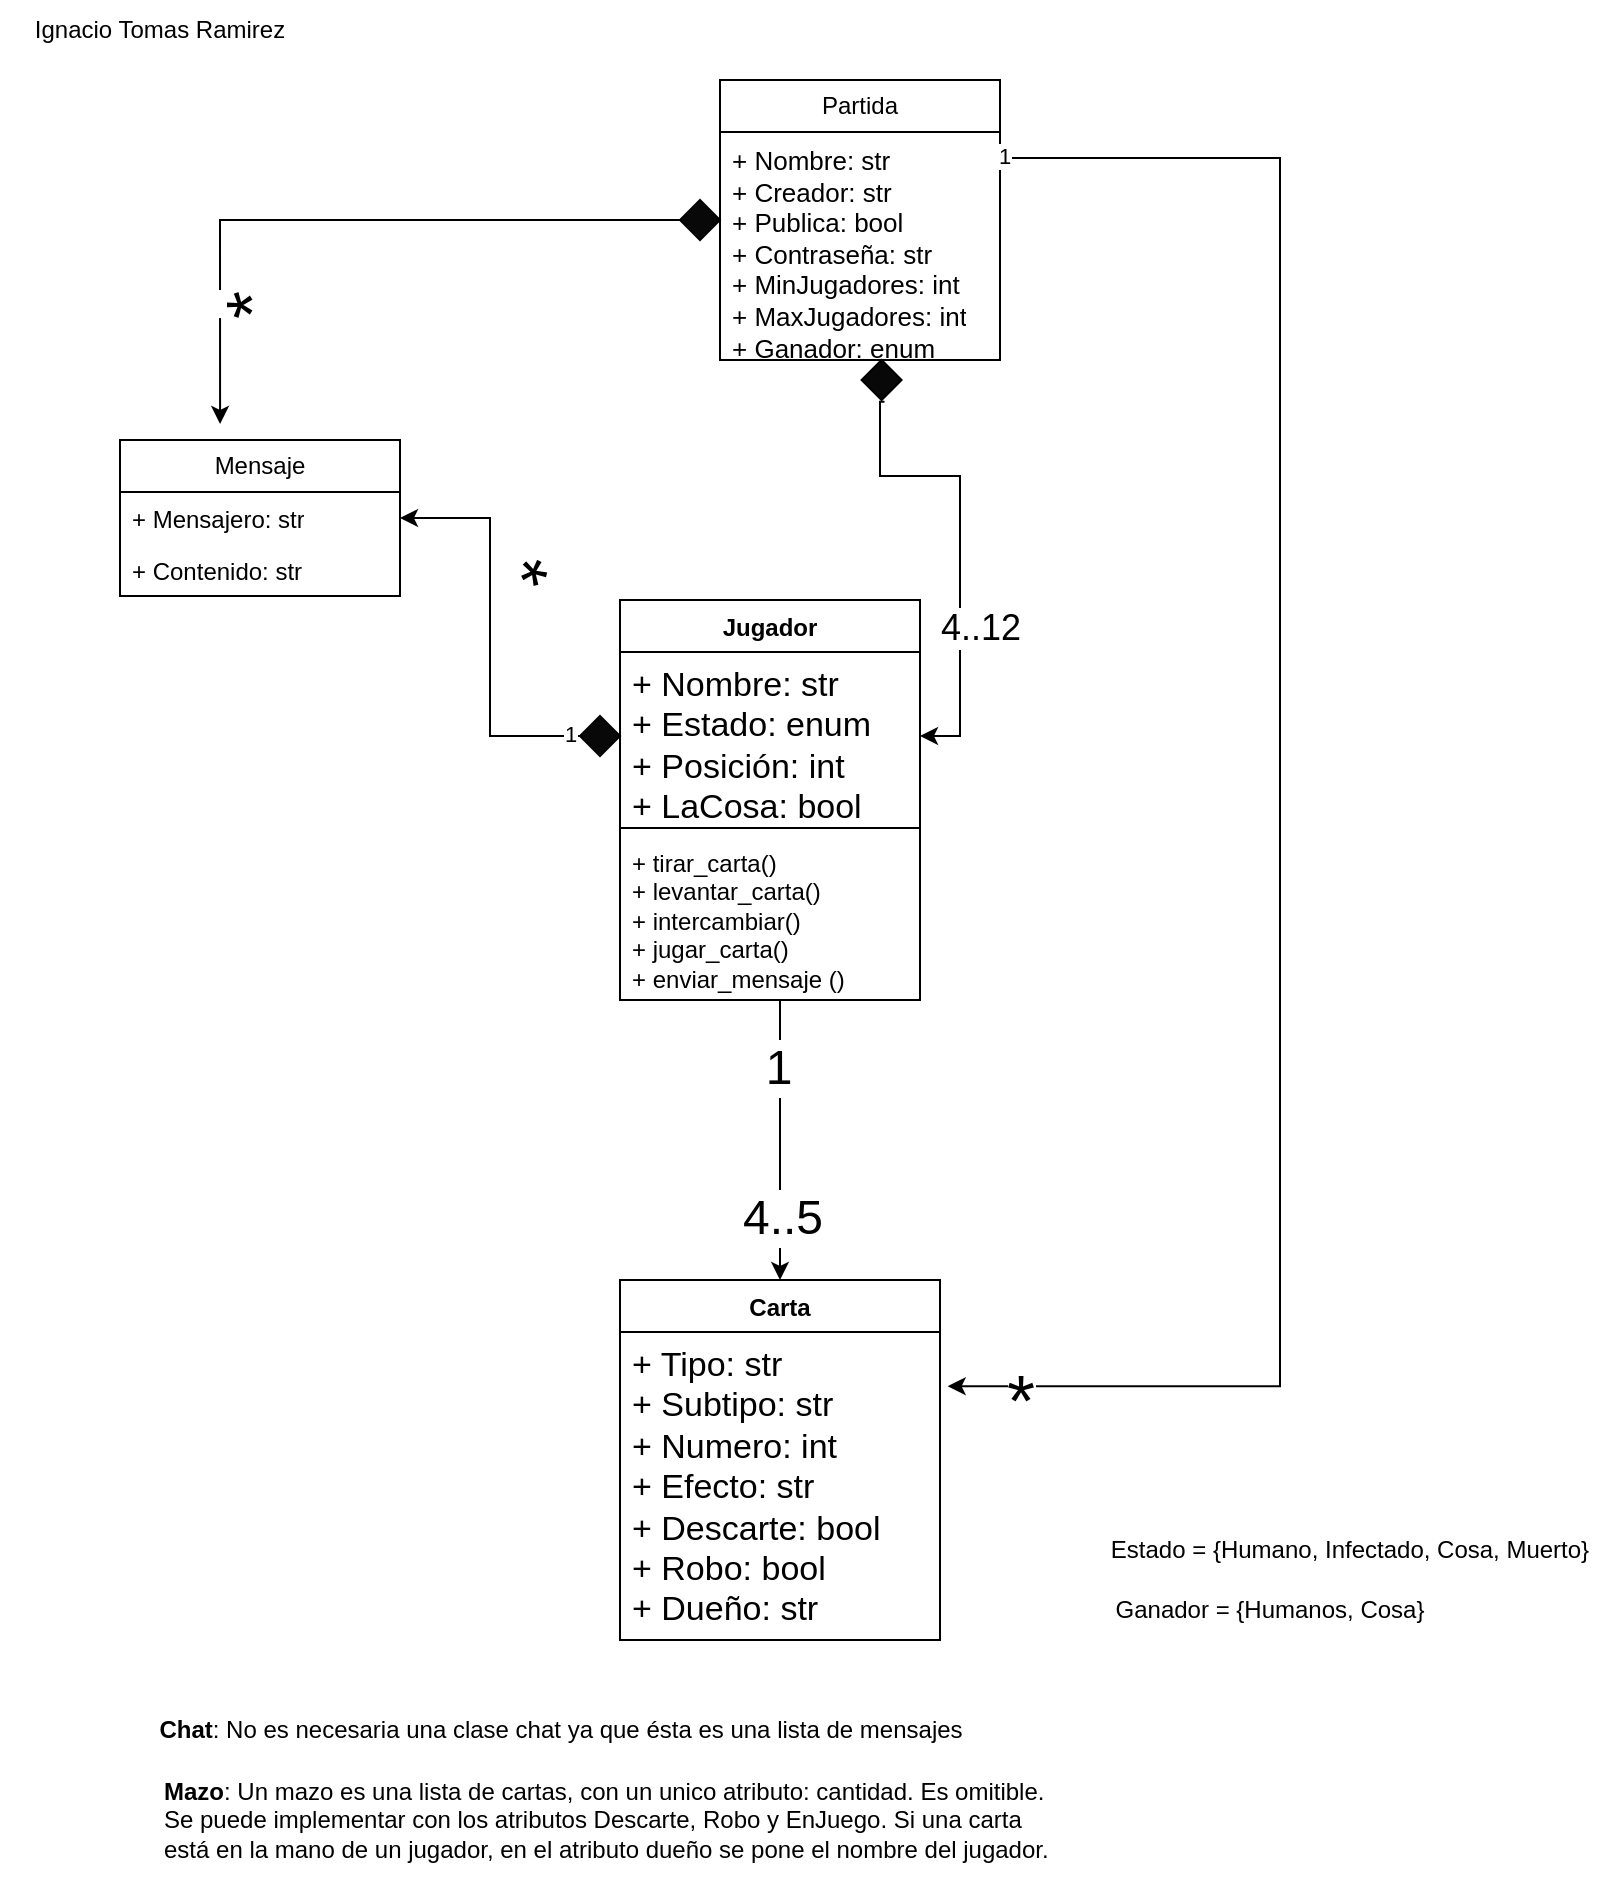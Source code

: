 <mxfile version="21.7.2" type="github">
  <diagram id="C5RBs43oDa-KdzZeNtuy" name="Page-1">
    <mxGraphModel dx="637" dy="351" grid="1" gridSize="10" guides="1" tooltips="1" connect="1" arrows="1" fold="1" page="1" pageScale="1" pageWidth="827" pageHeight="1169" math="0" shadow="0">
      <root>
        <mxCell id="WIyWlLk6GJQsqaUBKTNV-0" />
        <mxCell id="WIyWlLk6GJQsqaUBKTNV-1" parent="WIyWlLk6GJQsqaUBKTNV-0" />
        <mxCell id="aPA_8iuVSg-MkY8_S61d-0" style="edgeStyle=orthogonalEdgeStyle;rounded=0;orthogonalLoop=1;jettySize=auto;html=1;exitX=0.5;exitY=1;exitDx=0;exitDy=0;entryX=0.5;entryY=0;entryDx=0;entryDy=0;" parent="WIyWlLk6GJQsqaUBKTNV-1" source="uvzgt-2RuKVB-h7tKYLs-0" target="uvzgt-2RuKVB-h7tKYLs-4" edge="1">
          <mxGeometry relative="1" as="geometry">
            <Array as="points">
              <mxPoint x="390" y="500" />
            </Array>
          </mxGeometry>
        </mxCell>
        <mxCell id="aPA_8iuVSg-MkY8_S61d-1" value="&lt;font style=&quot;font-size: 24px;&quot;&gt;1&lt;/font&gt;" style="edgeLabel;html=1;align=center;verticalAlign=middle;resizable=0;points=[];" parent="aPA_8iuVSg-MkY8_S61d-0" vertex="1" connectable="0">
          <mxGeometry x="-0.791" y="-1" relative="1" as="geometry">
            <mxPoint y="24" as="offset" />
          </mxGeometry>
        </mxCell>
        <mxCell id="aPA_8iuVSg-MkY8_S61d-2" value="&lt;font style=&quot;font-size: 24px;&quot;&gt;4..5&lt;/font&gt;" style="edgeLabel;html=1;align=center;verticalAlign=middle;resizable=0;points=[];" parent="aPA_8iuVSg-MkY8_S61d-0" vertex="1" connectable="0">
          <mxGeometry x="0.754" y="1" relative="1" as="geometry">
            <mxPoint y="-13" as="offset" />
          </mxGeometry>
        </mxCell>
        <mxCell id="uvzgt-2RuKVB-h7tKYLs-0" value="Jugador" style="swimlane;fontStyle=1;align=center;verticalAlign=top;childLayout=stackLayout;horizontal=1;startSize=26;horizontalStack=0;resizeParent=1;resizeParentMax=0;resizeLast=0;collapsible=1;marginBottom=0;whiteSpace=wrap;html=1;" parent="WIyWlLk6GJQsqaUBKTNV-1" vertex="1">
          <mxGeometry x="310" y="300" width="150" height="200" as="geometry" />
        </mxCell>
        <mxCell id="uvzgt-2RuKVB-h7tKYLs-1" value="&lt;div style=&quot;font-size: 17px;&quot;&gt;&lt;font style=&quot;font-size: 17px;&quot;&gt;+ Nombre: str&lt;br&gt;&lt;/font&gt;&lt;/div&gt;&lt;div style=&quot;font-size: 17px;&quot;&gt;&lt;font style=&quot;font-size: 17px;&quot;&gt;+ Estado: enum&lt;br&gt;&lt;/font&gt;&lt;/div&gt;&lt;div style=&quot;font-size: 17px;&quot;&gt;&lt;font style=&quot;font-size: 17px;&quot;&gt;+ Posición: int&lt;br&gt;&lt;/font&gt;&lt;/div&gt;&lt;div style=&quot;font-size: 17px;&quot;&gt;&lt;font style=&quot;font-size: 17px;&quot;&gt;+ LaCosa: bool&lt;br&gt;&lt;/font&gt;&lt;/div&gt;" style="text;strokeColor=none;fillColor=none;align=left;verticalAlign=top;spacingLeft=4;spacingRight=4;overflow=hidden;rotatable=0;points=[[0,0.5],[1,0.5]];portConstraint=eastwest;whiteSpace=wrap;html=1;" parent="uvzgt-2RuKVB-h7tKYLs-0" vertex="1">
          <mxGeometry y="26" width="150" height="84" as="geometry" />
        </mxCell>
        <mxCell id="uvzgt-2RuKVB-h7tKYLs-2" value="" style="line;strokeWidth=1;fillColor=none;align=left;verticalAlign=middle;spacingTop=-1;spacingLeft=3;spacingRight=3;rotatable=0;labelPosition=right;points=[];portConstraint=eastwest;strokeColor=inherit;" parent="uvzgt-2RuKVB-h7tKYLs-0" vertex="1">
          <mxGeometry y="110" width="150" height="8" as="geometry" />
        </mxCell>
        <mxCell id="uvzgt-2RuKVB-h7tKYLs-3" value="&lt;div&gt;+ tirar_carta()&lt;/div&gt;&lt;div&gt;+ levantar_carta()&lt;br&gt;&lt;/div&gt;&lt;div&gt;+ intercambiar()&lt;br&gt;&lt;/div&gt;&lt;div&gt;+ jugar_carta()&lt;/div&gt;&lt;div&gt;+ enviar_mensaje ()&lt;br&gt;&lt;/div&gt;" style="text;strokeColor=none;fillColor=none;align=left;verticalAlign=top;spacingLeft=4;spacingRight=4;overflow=hidden;rotatable=0;points=[[0,0.5],[1,0.5]];portConstraint=eastwest;whiteSpace=wrap;html=1;" parent="uvzgt-2RuKVB-h7tKYLs-0" vertex="1">
          <mxGeometry y="118" width="150" height="82" as="geometry" />
        </mxCell>
        <mxCell id="uvzgt-2RuKVB-h7tKYLs-4" value="Carta" style="swimlane;fontStyle=1;align=center;verticalAlign=top;childLayout=stackLayout;horizontal=1;startSize=26;horizontalStack=0;resizeParent=1;resizeParentMax=0;resizeLast=0;collapsible=1;marginBottom=0;whiteSpace=wrap;html=1;" parent="WIyWlLk6GJQsqaUBKTNV-1" vertex="1">
          <mxGeometry x="310" y="640" width="160" height="180" as="geometry" />
        </mxCell>
        <mxCell id="uvzgt-2RuKVB-h7tKYLs-5" value="&lt;div style=&quot;font-size: 17px;&quot;&gt;&lt;font style=&quot;font-size: 17px;&quot;&gt;+ Tipo: str&lt;/font&gt;&lt;/div&gt;&lt;div style=&quot;font-size: 17px;&quot;&gt;&lt;font style=&quot;font-size: 17px;&quot;&gt;+ Subtipo: str&lt;br&gt;&lt;/font&gt;&lt;/div&gt;&lt;div style=&quot;font-size: 17px;&quot;&gt;&lt;font style=&quot;font-size: 17px;&quot;&gt;+ Numero: int&lt;br&gt;&lt;/font&gt;&lt;/div&gt;&lt;div style=&quot;font-size: 17px;&quot;&gt;&lt;font style=&quot;font-size: 17px;&quot;&gt;+ Efecto: str&lt;br&gt;&lt;/font&gt;&lt;/div&gt;&lt;div style=&quot;font-size: 17px;&quot;&gt;&lt;font style=&quot;font-size: 17px;&quot;&gt;+ Descarte: bool&lt;/font&gt;&lt;/div&gt;&lt;div style=&quot;font-size: 17px;&quot;&gt;&lt;font style=&quot;font-size: 17px;&quot;&gt;+ Robo: bool&lt;br&gt;&lt;/font&gt;&lt;/div&gt;&lt;div style=&quot;font-size: 17px;&quot;&gt;&lt;font style=&quot;font-size: 17px;&quot;&gt;+ Dueño: str&lt;br&gt;&lt;/font&gt;&lt;/div&gt;" style="text;strokeColor=none;fillColor=none;align=left;verticalAlign=top;spacingLeft=4;spacingRight=4;overflow=hidden;rotatable=0;points=[[0,0.5],[1,0.5]];portConstraint=eastwest;whiteSpace=wrap;html=1;" parent="uvzgt-2RuKVB-h7tKYLs-4" vertex="1">
          <mxGeometry y="26" width="160" height="154" as="geometry" />
        </mxCell>
        <mxCell id="uvzgt-2RuKVB-h7tKYLs-24" value="Partida" style="swimlane;fontStyle=0;childLayout=stackLayout;horizontal=1;startSize=26;fillColor=none;horizontalStack=0;resizeParent=1;resizeParentMax=0;resizeLast=0;collapsible=1;marginBottom=0;whiteSpace=wrap;html=1;" parent="WIyWlLk6GJQsqaUBKTNV-1" vertex="1">
          <mxGeometry x="360" y="40" width="140" height="140" as="geometry" />
        </mxCell>
        <mxCell id="uvzgt-2RuKVB-h7tKYLs-25" value="&lt;div style=&quot;font-size: 13px;&quot;&gt;&lt;font style=&quot;font-size: 13px;&quot;&gt;+ Nombre: str&lt;/font&gt;&lt;/div&gt;&lt;div style=&quot;font-size: 13px;&quot;&gt;&lt;div style=&quot;font-size: 13px;&quot;&gt;&lt;font style=&quot;font-size: 13px;&quot;&gt;+ Creador: str&lt;/font&gt;&lt;/div&gt;&lt;div style=&quot;font-size: 13px;&quot;&gt;&lt;font style=&quot;font-size: 13px;&quot;&gt;+ Publica: bool&lt;/font&gt;&lt;/div&gt;&lt;div style=&quot;font-size: 13px;&quot;&gt;&lt;font style=&quot;font-size: 13px;&quot;&gt;+ Contraseña: str&lt;br&gt;&lt;/font&gt;&lt;/div&gt;&lt;div style=&quot;font-size: 13px;&quot;&gt;&lt;font style=&quot;font-size: 13px;&quot;&gt;+ MinJugadores: int&lt;/font&gt;&lt;/div&gt;&lt;div style=&quot;font-size: 13px;&quot;&gt;&lt;font style=&quot;font-size: 13px;&quot;&gt;+ MaxJugadores: int&lt;br&gt;&lt;/font&gt;&lt;/div&gt;&lt;div style=&quot;font-size: 13px;&quot;&gt;&lt;font style=&quot;font-size: 13px;&quot;&gt;+ Ganador: enum&lt;br&gt;&lt;/font&gt;&lt;/div&gt;&lt;/div&gt;" style="text;strokeColor=none;fillColor=none;align=left;verticalAlign=top;spacingLeft=4;spacingRight=4;overflow=hidden;rotatable=0;points=[[0,0.5],[1,0.5]];portConstraint=eastwest;whiteSpace=wrap;html=1;" parent="uvzgt-2RuKVB-h7tKYLs-24" vertex="1">
          <mxGeometry y="26" width="140" height="114" as="geometry" />
        </mxCell>
        <mxCell id="uvzgt-2RuKVB-h7tKYLs-29" style="edgeStyle=orthogonalEdgeStyle;rounded=0;orthogonalLoop=1;jettySize=auto;html=1;exitX=0.573;exitY=1.043;exitDx=0;exitDy=0;entryX=1;entryY=0.5;entryDx=0;entryDy=0;exitPerimeter=0;" parent="WIyWlLk6GJQsqaUBKTNV-1" source="YxHWImLxe_WKOJZ9vS2e-17" target="uvzgt-2RuKVB-h7tKYLs-1" edge="1">
          <mxGeometry relative="1" as="geometry">
            <mxPoint x="436.16" y="170.416" as="sourcePoint" />
            <Array as="points">
              <mxPoint x="440" y="238" />
              <mxPoint x="480" y="238" />
              <mxPoint x="480" y="368" />
            </Array>
          </mxGeometry>
        </mxCell>
        <mxCell id="aPA_8iuVSg-MkY8_S61d-3" value="&lt;font style=&quot;font-size: 18px;&quot;&gt;4..12&lt;/font&gt;" style="edgeLabel;html=1;align=center;verticalAlign=middle;resizable=0;points=[];" parent="uvzgt-2RuKVB-h7tKYLs-29" vertex="1" connectable="0">
          <mxGeometry x="0.634" y="2" relative="1" as="geometry">
            <mxPoint x="8" y="-32" as="offset" />
          </mxGeometry>
        </mxCell>
        <mxCell id="uvzgt-2RuKVB-h7tKYLs-39" value="Estado = {Humano, Infectado, Cosa, Muerto}" style="text;html=1;strokeColor=none;fillColor=none;align=center;verticalAlign=middle;whiteSpace=wrap;rounded=0;" parent="WIyWlLk6GJQsqaUBKTNV-1" vertex="1">
          <mxGeometry x="550" y="760" width="250" height="30" as="geometry" />
        </mxCell>
        <mxCell id="aPA_8iuVSg-MkY8_S61d-7" value="Mensaje" style="swimlane;fontStyle=0;childLayout=stackLayout;horizontal=1;startSize=26;fillColor=none;horizontalStack=0;resizeParent=1;resizeParentMax=0;resizeLast=0;collapsible=1;marginBottom=0;whiteSpace=wrap;html=1;" parent="WIyWlLk6GJQsqaUBKTNV-1" vertex="1">
          <mxGeometry x="60" y="220" width="140" height="78" as="geometry" />
        </mxCell>
        <mxCell id="aPA_8iuVSg-MkY8_S61d-8" value="+ Mensajero: str" style="text;strokeColor=none;fillColor=none;align=left;verticalAlign=top;spacingLeft=4;spacingRight=4;overflow=hidden;rotatable=0;points=[[0,0.5],[1,0.5]];portConstraint=eastwest;whiteSpace=wrap;html=1;" parent="aPA_8iuVSg-MkY8_S61d-7" vertex="1">
          <mxGeometry y="26" width="140" height="26" as="geometry" />
        </mxCell>
        <mxCell id="aPA_8iuVSg-MkY8_S61d-9" value="+ Contenido: str" style="text;strokeColor=none;fillColor=none;align=left;verticalAlign=top;spacingLeft=4;spacingRight=4;overflow=hidden;rotatable=0;points=[[0,0.5],[1,0.5]];portConstraint=eastwest;whiteSpace=wrap;html=1;" parent="aPA_8iuVSg-MkY8_S61d-7" vertex="1">
          <mxGeometry y="52" width="140" height="26" as="geometry" />
        </mxCell>
        <mxCell id="aPA_8iuVSg-MkY8_S61d-25" style="edgeStyle=orthogonalEdgeStyle;rounded=0;orthogonalLoop=1;jettySize=auto;html=1;exitX=1;exitY=0.5;exitDx=0;exitDy=0;entryX=0.286;entryY=0;entryDx=0;entryDy=0;entryPerimeter=0;" parent="WIyWlLk6GJQsqaUBKTNV-1" source="YxHWImLxe_WKOJZ9vS2e-18" edge="1">
          <mxGeometry relative="1" as="geometry">
            <mxPoint x="370" y="110" as="sourcePoint" />
            <mxPoint x="110.04" y="212" as="targetPoint" />
            <Array as="points">
              <mxPoint x="110" y="110" />
            </Array>
          </mxGeometry>
        </mxCell>
        <mxCell id="aPA_8iuVSg-MkY8_S61d-30" value="&lt;font style=&quot;font-size: 36px;&quot;&gt;*&lt;/font&gt;" style="edgeLabel;html=1;align=center;verticalAlign=middle;resizable=0;points=[];rotation=-90;" parent="aPA_8iuVSg-MkY8_S61d-25" vertex="1" connectable="0">
          <mxGeometry x="0.842" y="-1" relative="1" as="geometry">
            <mxPoint x="16" y="-31" as="offset" />
          </mxGeometry>
        </mxCell>
        <mxCell id="aPA_8iuVSg-MkY8_S61d-26" style="edgeStyle=orthogonalEdgeStyle;rounded=0;orthogonalLoop=1;jettySize=auto;html=1;exitX=0;exitY=0.5;exitDx=0;exitDy=0;entryX=1;entryY=0.5;entryDx=0;entryDy=0;" parent="WIyWlLk6GJQsqaUBKTNV-1" source="YxHWImLxe_WKOJZ9vS2e-4" target="aPA_8iuVSg-MkY8_S61d-8" edge="1">
          <mxGeometry relative="1" as="geometry" />
        </mxCell>
        <mxCell id="aPA_8iuVSg-MkY8_S61d-31" style="edgeStyle=orthogonalEdgeStyle;rounded=0;orthogonalLoop=1;jettySize=auto;html=1;exitX=1;exitY=0.5;exitDx=0;exitDy=0;entryX=1.024;entryY=0.176;entryDx=0;entryDy=0;entryPerimeter=0;" parent="WIyWlLk6GJQsqaUBKTNV-1" source="uvzgt-2RuKVB-h7tKYLs-25" target="uvzgt-2RuKVB-h7tKYLs-5" edge="1">
          <mxGeometry relative="1" as="geometry">
            <Array as="points">
              <mxPoint x="640" y="79" />
              <mxPoint x="640" y="693" />
            </Array>
          </mxGeometry>
        </mxCell>
        <mxCell id="aPA_8iuVSg-MkY8_S61d-32" value="1" style="edgeLabel;html=1;align=center;verticalAlign=middle;resizable=0;points=[];" parent="aPA_8iuVSg-MkY8_S61d-31" vertex="1" connectable="0">
          <mxGeometry x="-0.906" y="1" relative="1" as="geometry">
            <mxPoint as="offset" />
          </mxGeometry>
        </mxCell>
        <mxCell id="aPA_8iuVSg-MkY8_S61d-34" value="&lt;b&gt;Chat&lt;/b&gt;: No es necesaria una clase chat ya que ésta es una lista de mensajes" style="text;html=1;align=center;verticalAlign=middle;resizable=0;points=[];autosize=1;strokeColor=none;fillColor=none;" parent="WIyWlLk6GJQsqaUBKTNV-1" vertex="1">
          <mxGeometry x="70" y="850" width="420" height="30" as="geometry" />
        </mxCell>
        <mxCell id="aPA_8iuVSg-MkY8_S61d-35" value="&lt;div align=&quot;left&quot;&gt;&lt;b&gt;Mazo&lt;/b&gt;: Un mazo es una lista de cartas, con un unico atributo: cantidad. Es omitible. &lt;br&gt;&lt;/div&gt;&lt;div align=&quot;left&quot;&gt;Se puede implementar con los atributos Descarte, Robo y EnJuego. Si una carta&lt;/div&gt;&lt;div align=&quot;left&quot;&gt;está en la mano de un jugador, en el atributo dueño se pone el nombre del jugador.&lt;br&gt;&lt;/div&gt;" style="text;html=1;align=left;verticalAlign=middle;resizable=0;points=[];autosize=1;strokeColor=none;fillColor=none;" parent="WIyWlLk6GJQsqaUBKTNV-1" vertex="1">
          <mxGeometry x="80" y="880" width="460" height="60" as="geometry" />
        </mxCell>
        <mxCell id="YxHWImLxe_WKOJZ9vS2e-0" value="Ignacio Tomas Ramirez" style="text;html=1;strokeColor=none;fillColor=none;align=center;verticalAlign=middle;whiteSpace=wrap;rounded=0;" vertex="1" parent="WIyWlLk6GJQsqaUBKTNV-1">
          <mxGeometry width="160" height="30" as="geometry" />
        </mxCell>
        <mxCell id="YxHWImLxe_WKOJZ9vS2e-1" value="&lt;font style=&quot;font-size: 36px;&quot;&gt;*&lt;/font&gt;" style="edgeLabel;html=1;align=center;verticalAlign=middle;resizable=0;points=[];rotation=-45;" vertex="1" connectable="0" parent="WIyWlLk6GJQsqaUBKTNV-1">
          <mxGeometry x="270" y="290" as="geometry" />
        </mxCell>
        <mxCell id="YxHWImLxe_WKOJZ9vS2e-2" value="&lt;font style=&quot;font-size: 36px;&quot;&gt;*&lt;/font&gt;" style="edgeLabel;html=1;align=center;verticalAlign=middle;resizable=0;points=[];rotation=0;" vertex="1" connectable="0" parent="WIyWlLk6GJQsqaUBKTNV-1">
          <mxGeometry x="510" y="700" as="geometry" />
        </mxCell>
        <mxCell id="YxHWImLxe_WKOJZ9vS2e-18" value="" style="rhombus;whiteSpace=wrap;html=1;fillColor=#080808;" vertex="1" parent="WIyWlLk6GJQsqaUBKTNV-1">
          <mxGeometry x="340.0" y="100" width="20" height="20" as="geometry" />
        </mxCell>
        <mxCell id="YxHWImLxe_WKOJZ9vS2e-23" value="" style="edgeStyle=orthogonalEdgeStyle;rounded=0;orthogonalLoop=1;jettySize=auto;html=1;exitX=0;exitY=0.5;exitDx=0;exitDy=0;entryX=1;entryY=0.5;entryDx=0;entryDy=0;" edge="1" parent="WIyWlLk6GJQsqaUBKTNV-1" source="uvzgt-2RuKVB-h7tKYLs-1" target="YxHWImLxe_WKOJZ9vS2e-4">
          <mxGeometry relative="1" as="geometry">
            <mxPoint x="310" y="368" as="sourcePoint" />
            <mxPoint x="200" y="259" as="targetPoint" />
          </mxGeometry>
        </mxCell>
        <mxCell id="YxHWImLxe_WKOJZ9vS2e-24" value="1" style="edgeLabel;html=1;align=center;verticalAlign=middle;resizable=0;points=[];" vertex="1" connectable="0" parent="YxHWImLxe_WKOJZ9vS2e-23">
          <mxGeometry x="-0.859" y="3" relative="1" as="geometry">
            <mxPoint x="-25" y="-1" as="offset" />
          </mxGeometry>
        </mxCell>
        <mxCell id="YxHWImLxe_WKOJZ9vS2e-4" value="" style="rhombus;whiteSpace=wrap;html=1;fillColor=#080808;" vertex="1" parent="WIyWlLk6GJQsqaUBKTNV-1">
          <mxGeometry x="290" y="358" width="20" height="20" as="geometry" />
        </mxCell>
        <mxCell id="YxHWImLxe_WKOJZ9vS2e-17" value="" style="rhombus;whiteSpace=wrap;html=1;fillColor=#080808;" vertex="1" parent="WIyWlLk6GJQsqaUBKTNV-1">
          <mxGeometry x="430.79" y="180" width="20" height="20" as="geometry" />
        </mxCell>
        <mxCell id="YxHWImLxe_WKOJZ9vS2e-34" value="Ganador = {Humanos, Cosa}" style="text;html=1;strokeColor=none;fillColor=none;align=center;verticalAlign=middle;whiteSpace=wrap;rounded=0;" vertex="1" parent="WIyWlLk6GJQsqaUBKTNV-1">
          <mxGeometry x="550" y="790" width="170" height="30" as="geometry" />
        </mxCell>
      </root>
    </mxGraphModel>
  </diagram>
</mxfile>
